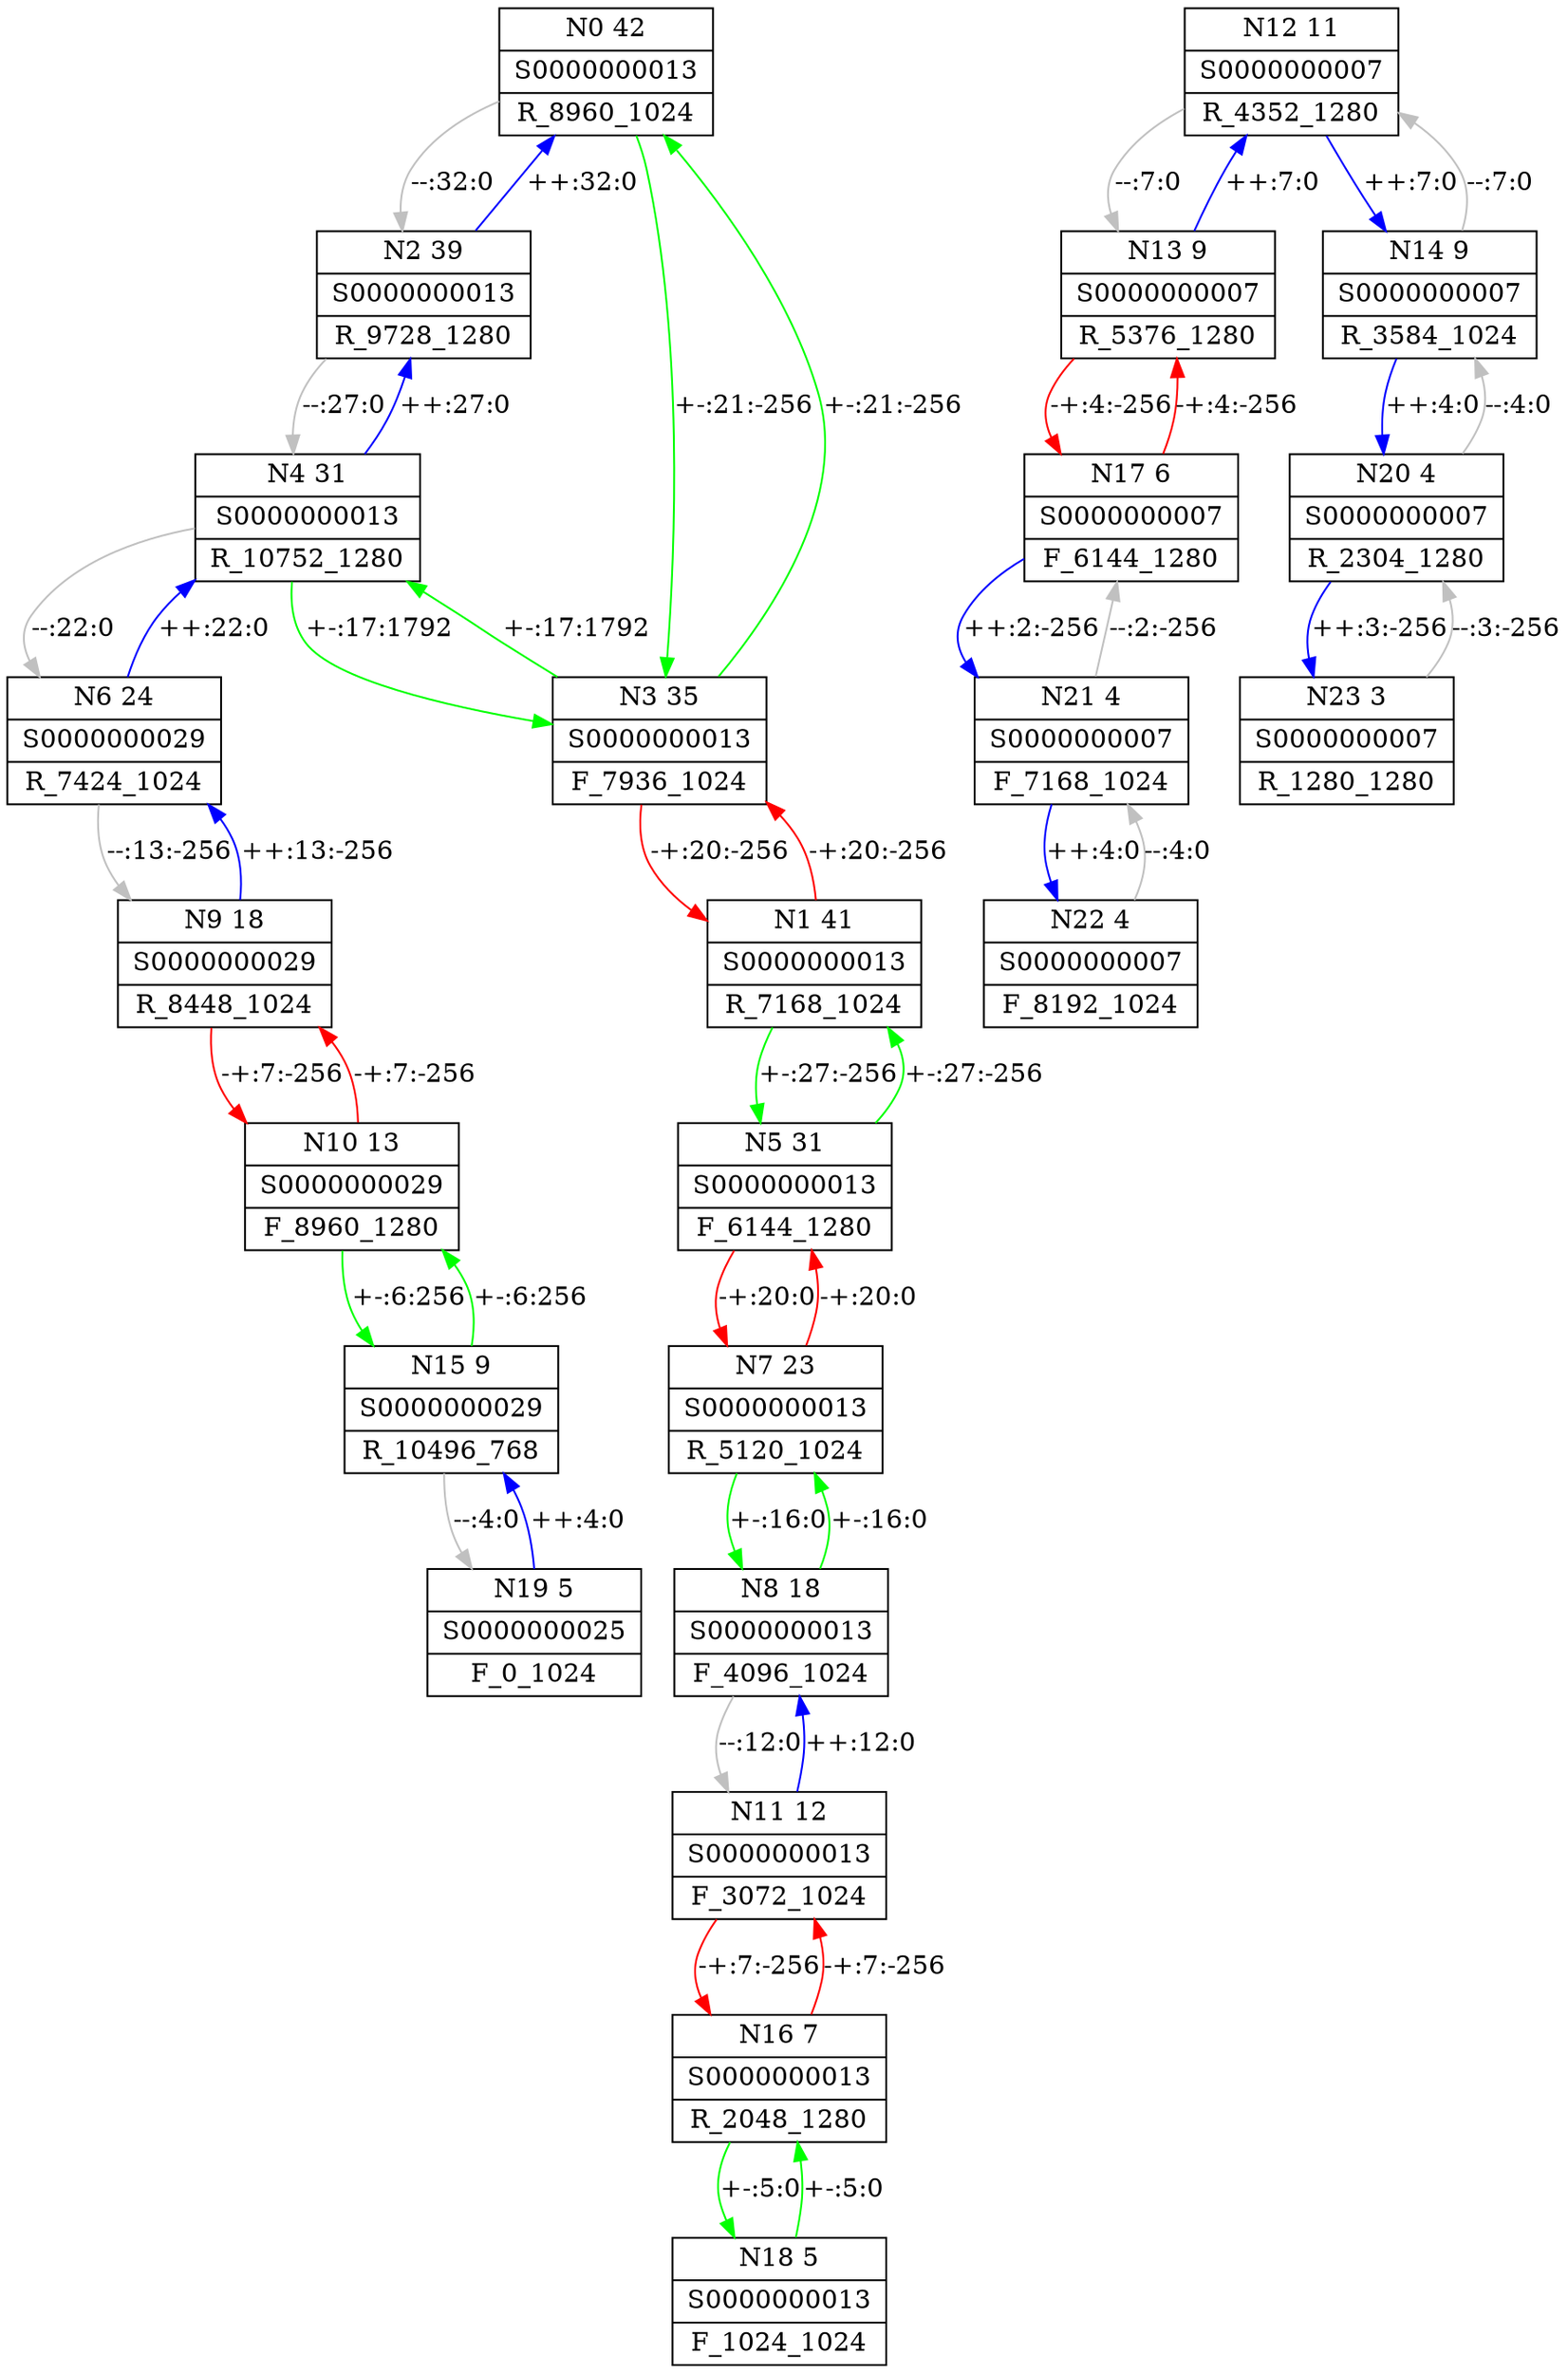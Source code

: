 digraph {
node [shape=record]
N0 [label="{N0 42 | S0000000013 | R_8960_1024}"]
N1 [label="{N1 41 | S0000000013 | R_7168_1024}"]
N2 [label="{N2 39 | S0000000013 | R_9728_1280}"]
N3 [label="{N3 35 | S0000000013 | F_7936_1024}"]
N4 [label="{N4 31 | S0000000013 | R_10752_1280}"]
N5 [label="{N5 31 | S0000000013 | F_6144_1280}"]
N6 [label="{N6 24 | S0000000029 | R_7424_1024}"]
N7 [label="{N7 23 | S0000000013 | R_5120_1024}"]
N8 [label="{N8 18 | S0000000013 | F_4096_1024}"]
N9 [label="{N9 18 | S0000000029 | R_8448_1024}"]
N10 [label="{N10 13 | S0000000029 | F_8960_1280}"]
N11 [label="{N11 12 | S0000000013 | F_3072_1024}"]
N12 [label="{N12 11 | S0000000007 | R_4352_1280}"]
N13 [label="{N13 9 | S0000000007 | R_5376_1280}"]
N14 [label="{N14 9 | S0000000007 | R_3584_1024}"]
N15 [label="{N15 9 | S0000000029 | R_10496_768}"]
N16 [label="{N16 7 | S0000000013 | R_2048_1280}"]
N17 [label="{N17 6 | S0000000007 | F_6144_1280}"]
N18 [label="{N18 5 | S0000000013 | F_1024_1024}"]
N19 [label="{N19 5 | S0000000025 | F_0_1024}"]
N20 [label="{N20 4 | S0000000007 | R_2304_1280}"]
N21 [label="{N21 4 | S0000000007 | F_7168_1024}"]
N22 [label="{N22 4 | S0000000007 | F_8192_1024}"]
N23 [label="{N23 3 | S0000000007 | R_1280_1280}"]
N0 -> N3 [label="+-:21:-256" color=green]
N0 -> N2 [label="--:32:0" color=gray]
N1 -> N5 [label="+-:27:-256" color=green]
N1 -> N3 [label="-+:20:-256" color=red]
N2 -> N0 [label="++:32:0" color=blue]
N2 -> N4 [label="--:27:0" color=gray]
N3 -> N0 [label="+-:21:-256" color=green]
N3 -> N4 [label="+-:17:1792" color=green]
N3 -> N1 [label="-+:20:-256" color=red]
N4 -> N2 [label="++:27:0" color=blue]
N4 -> N3 [label="+-:17:1792" color=green]
N4 -> N6 [label="--:22:0" color=gray]
N5 -> N1 [label="+-:27:-256" color=green]
N5 -> N7 [label="-+:20:0" color=red]
N6 -> N4 [label="++:22:0" color=blue]
N6 -> N9 [label="--:13:-256" color=gray]
N7 -> N8 [label="+-:16:0" color=green]
N7 -> N5 [label="-+:20:0" color=red]
N8 -> N7 [label="+-:16:0" color=green]
N8 -> N11 [label="--:12:0" color=gray]
N9 -> N6 [label="++:13:-256" color=blue]
N9 -> N10 [label="-+:7:-256" color=red]
N10 -> N15 [label="+-:6:256" color=green]
N10 -> N9 [label="-+:7:-256" color=red]
N11 -> N8 [label="++:12:0" color=blue]
N11 -> N16 [label="-+:7:-256" color=red]
N12 -> N14 [label="++:7:0" color=blue]
N12 -> N13 [label="--:7:0" color=gray]
N13 -> N12 [label="++:7:0" color=blue]
N13 -> N17 [label="-+:4:-256" color=red]
N14 -> N20 [label="++:4:0" color=blue]
N14 -> N12 [label="--:7:0" color=gray]
N15 -> N10 [label="+-:6:256" color=green]
N15 -> N19 [label="--:4:0" color=gray]
N16 -> N18 [label="+-:5:0" color=green]
N16 -> N11 [label="-+:7:-256" color=red]
N17 -> N21 [label="++:2:-256" color=blue]
N17 -> N13 [label="-+:4:-256" color=red]
N18 -> N16 [label="+-:5:0" color=green]
N19 -> N15 [label="++:4:0" color=blue]
N20 -> N23 [label="++:3:-256" color=blue]
N20 -> N14 [label="--:4:0" color=gray]
N21 -> N22 [label="++:4:0" color=blue]
N21 -> N17 [label="--:2:-256" color=gray]
N22 -> N21 [label="--:4:0" color=gray]
N23 -> N20 [label="--:3:-256" color=gray]
}
